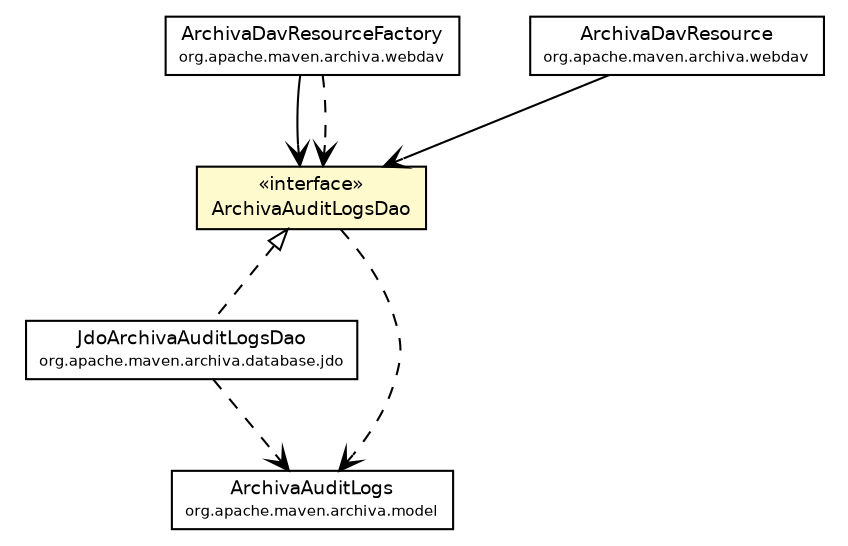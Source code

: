#!/usr/local/bin/dot
#
# Class diagram 
# Generated by UmlGraph version 4.6 (http://www.spinellis.gr/sw/umlgraph)
#

digraph G {
	edge [fontname="Helvetica",fontsize=10,labelfontname="Helvetica",labelfontsize=10];
	node [fontname="Helvetica",fontsize=10,shape=plaintext];
	// org.apache.maven.archiva.database.ArchivaAuditLogsDao
	c86720 [label=<<table border="0" cellborder="1" cellspacing="0" cellpadding="2" port="p" bgcolor="lemonChiffon" href="./ArchivaAuditLogsDao.html">
		<tr><td><table border="0" cellspacing="0" cellpadding="1">
			<tr><td> &laquo;interface&raquo; </td></tr>
			<tr><td> ArchivaAuditLogsDao </td></tr>
		</table></td></tr>
		</table>>, fontname="Helvetica", fontcolor="black", fontsize=9.0];
	// org.apache.maven.archiva.database.jdo.JdoArchivaAuditLogsDao
	c86757 [label=<<table border="0" cellborder="1" cellspacing="0" cellpadding="2" port="p" href="./jdo/JdoArchivaAuditLogsDao.html">
		<tr><td><table border="0" cellspacing="0" cellpadding="1">
			<tr><td> JdoArchivaAuditLogsDao </td></tr>
			<tr><td><font point-size="7.0"> org.apache.maven.archiva.database.jdo </font></td></tr>
		</table></td></tr>
		</table>>, fontname="Helvetica", fontcolor="black", fontsize=9.0];
	// org.apache.maven.archiva.webdav.ArchivaDavResourceFactory
	c86908 [label=<<table border="0" cellborder="1" cellspacing="0" cellpadding="2" port="p" href="../webdav/ArchivaDavResourceFactory.html">
		<tr><td><table border="0" cellspacing="0" cellpadding="1">
			<tr><td> ArchivaDavResourceFactory </td></tr>
			<tr><td><font point-size="7.0"> org.apache.maven.archiva.webdav </font></td></tr>
		</table></td></tr>
		</table>>, fontname="Helvetica", fontcolor="black", fontsize=9.0];
	// org.apache.maven.archiva.webdav.ArchivaDavResource
	c86909 [label=<<table border="0" cellborder="1" cellspacing="0" cellpadding="2" port="p" href="../webdav/ArchivaDavResource.html">
		<tr><td><table border="0" cellspacing="0" cellpadding="1">
			<tr><td> ArchivaDavResource </td></tr>
			<tr><td><font point-size="7.0"> org.apache.maven.archiva.webdav </font></td></tr>
		</table></td></tr>
		</table>>, fontname="Helvetica", fontcolor="black", fontsize=9.0];
	//org.apache.maven.archiva.database.jdo.JdoArchivaAuditLogsDao implements org.apache.maven.archiva.database.ArchivaAuditLogsDao
	c86720:p -> c86757:p [dir=back,arrowtail=empty,style=dashed];
	// org.apache.maven.archiva.webdav.ArchivaDavResourceFactory NAVASSOC org.apache.maven.archiva.database.ArchivaAuditLogsDao
	c86908:p -> c86720:p [taillabel="", label="", headlabel="", fontname="Helvetica", fontcolor="black", fontsize=10.0, color="black", arrowhead=open];
	// org.apache.maven.archiva.webdav.ArchivaDavResource NAVASSOC org.apache.maven.archiva.database.ArchivaAuditLogsDao
	c86909:p -> c86720:p [taillabel="", label="", headlabel="", fontname="Helvetica", fontcolor="black", fontsize=10.0, color="black", arrowhead=open];
	// org.apache.maven.archiva.database.ArchivaAuditLogsDao DEPEND org.apache.maven.archiva.model.ArchivaAuditLogs
	c86720:p -> c86935:p [taillabel="", label="", headlabel="", fontname="Helvetica", fontcolor="black", fontsize=10.0, color="black", arrowhead=open, style=dashed];
	// org.apache.maven.archiva.database.jdo.JdoArchivaAuditLogsDao DEPEND org.apache.maven.archiva.model.ArchivaAuditLogs
	c86757:p -> c86935:p [taillabel="", label="", headlabel="", fontname="Helvetica", fontcolor="black", fontsize=10.0, color="black", arrowhead=open, style=dashed];
	// org.apache.maven.archiva.webdav.ArchivaDavResourceFactory DEPEND org.apache.maven.archiva.database.ArchivaAuditLogsDao
	c86908:p -> c86720:p [taillabel="", label="", headlabel="", fontname="Helvetica", fontcolor="black", fontsize=10.0, color="black", arrowhead=open, style=dashed];
	// org.apache.maven.archiva.model.ArchivaAuditLogs
	c86935 [label=<<table border="0" cellborder="1" cellspacing="0" cellpadding="2" port="p" href="http://java.sun.com/j2se/1.4.2/docs/api/org/apache/maven/archiva/model/ArchivaAuditLogs.html">
		<tr><td><table border="0" cellspacing="0" cellpadding="1">
			<tr><td> ArchivaAuditLogs </td></tr>
			<tr><td><font point-size="7.0"> org.apache.maven.archiva.model </font></td></tr>
		</table></td></tr>
		</table>>, fontname="Helvetica", fontcolor="black", fontsize=9.0];
}


